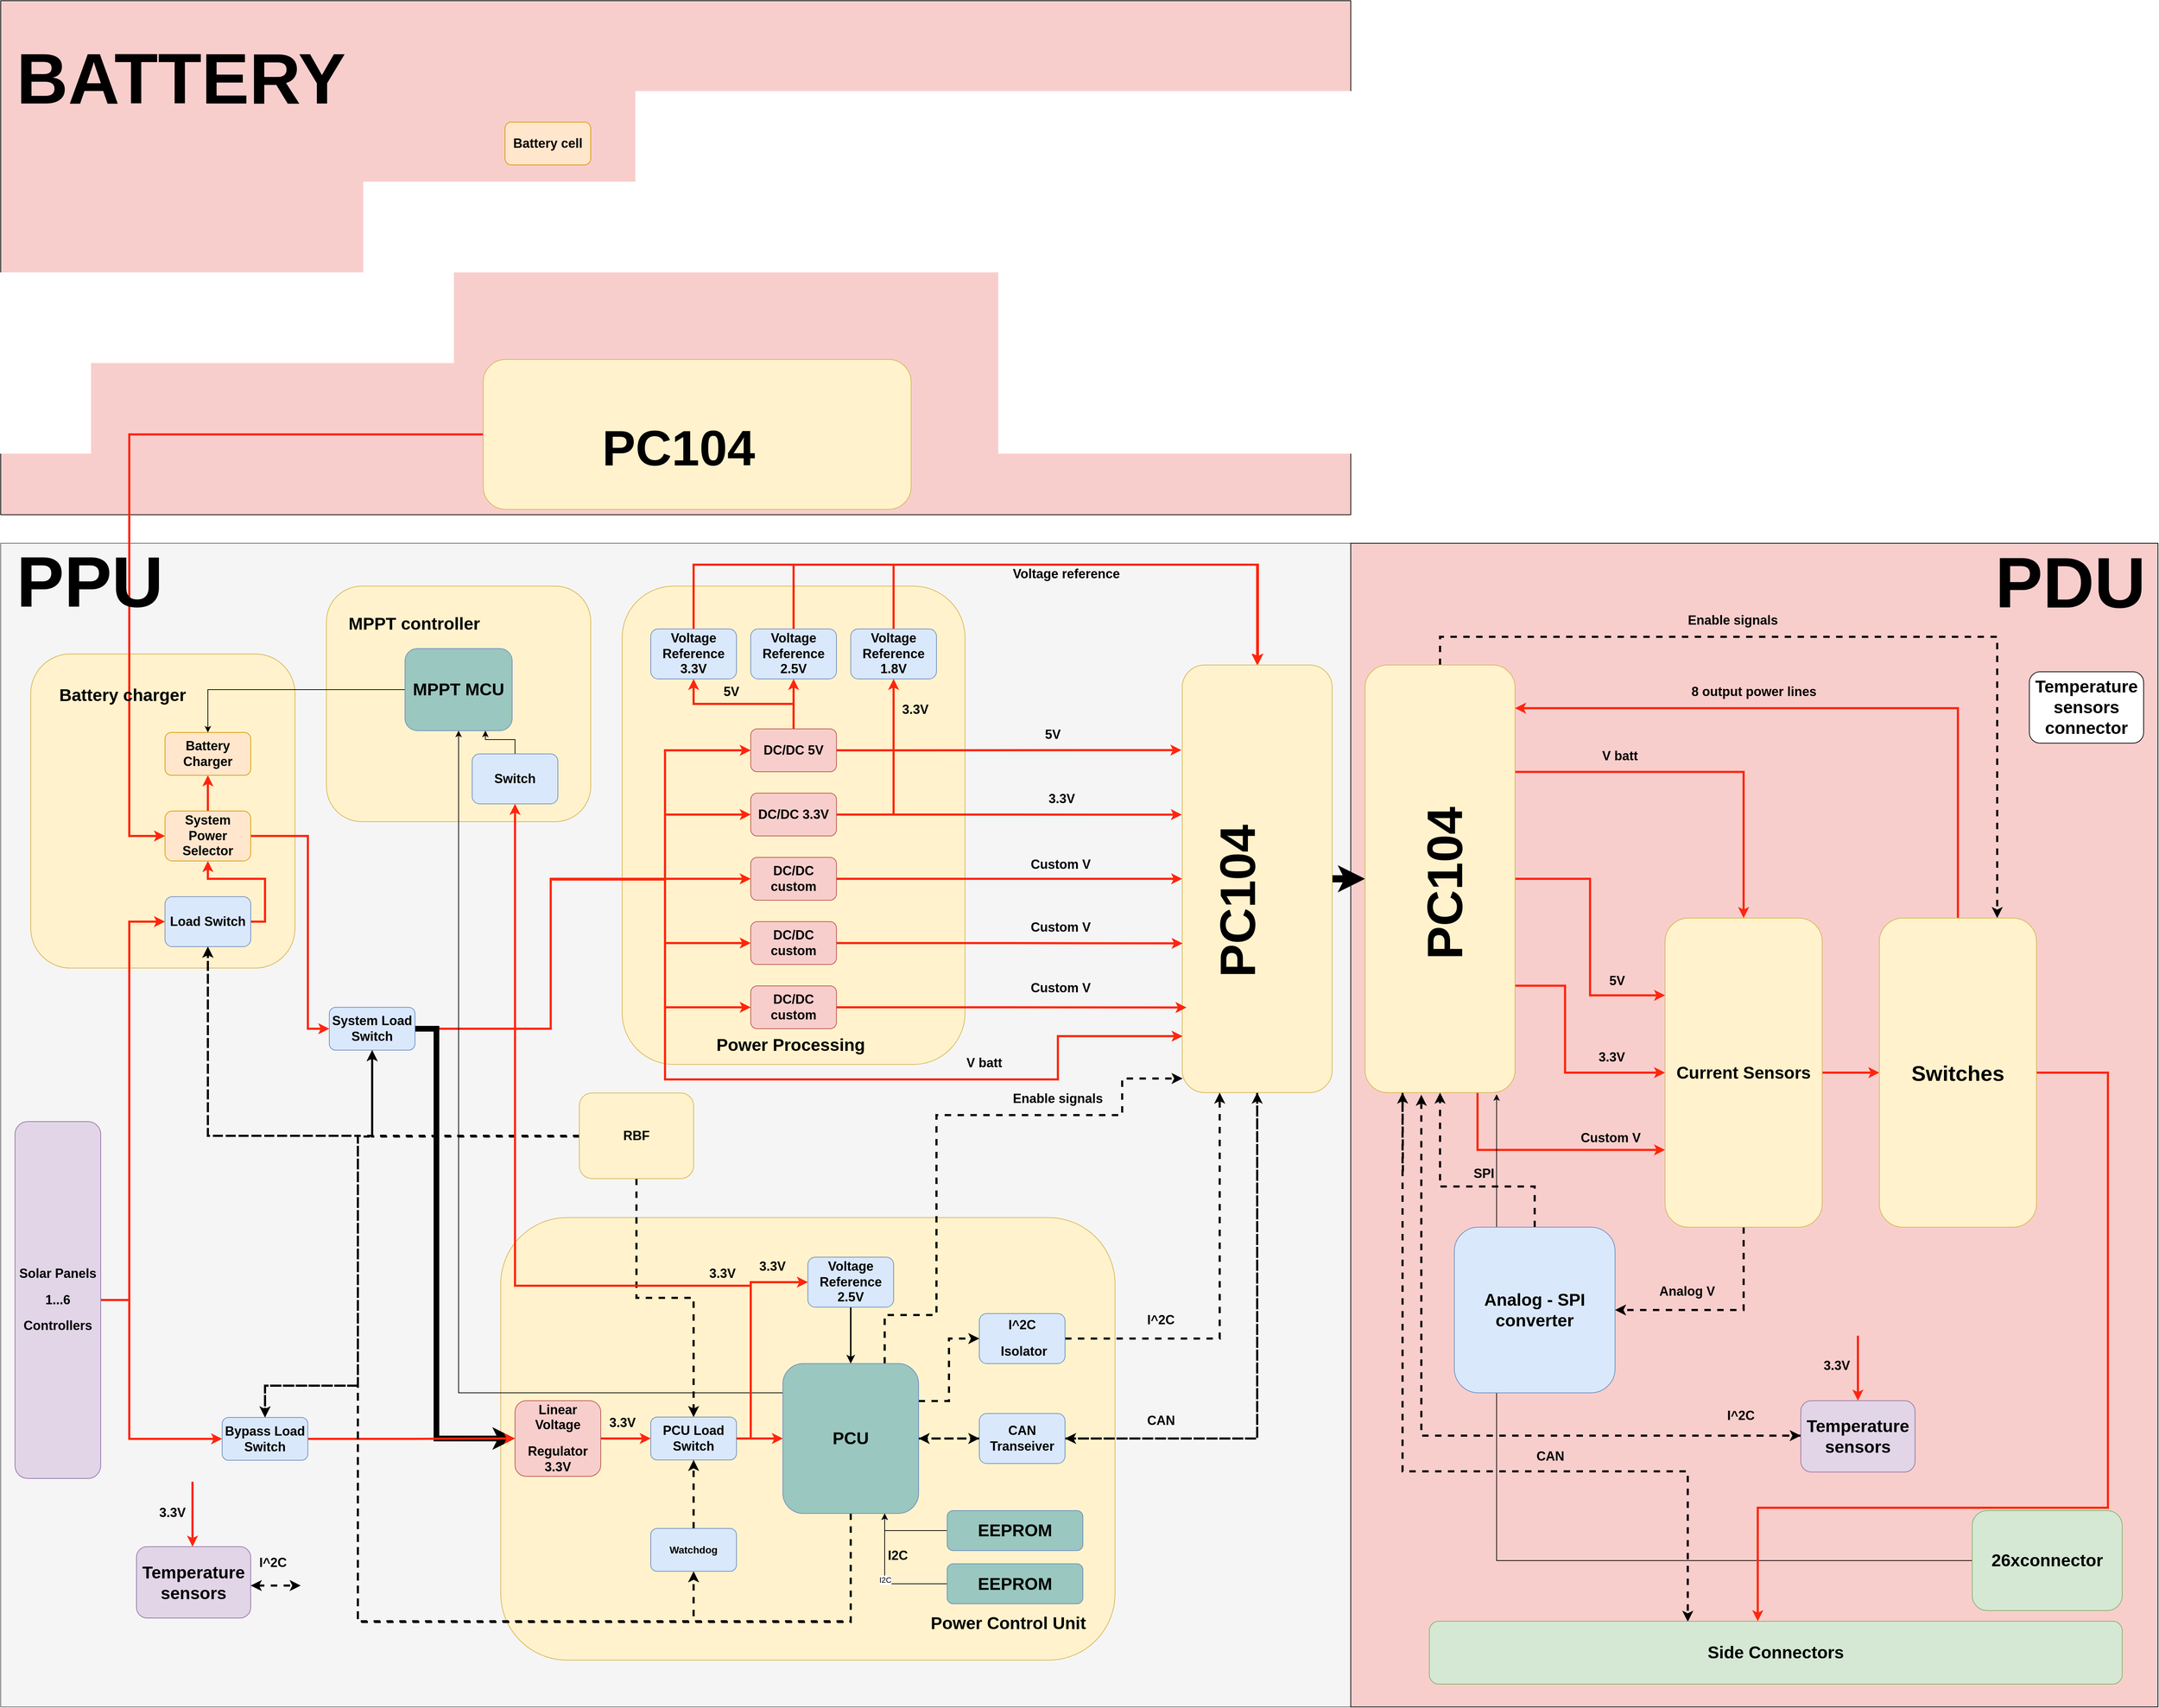 <mxfile version="12.2.7" pages="1"><diagram id="giHXohWAdLUm914pXSXl" name="Page-1"><mxGraphModel dx="4671" dy="4915" grid="1" gridSize="10" guides="1" tooltips="1" connect="1" arrows="1" fold="1" page="1" pageScale="1" pageWidth="827" pageHeight="1169" math="0" shadow="0"><root><mxCell id="0"/><mxCell id="1" parent="0"/><mxCell id="_Jm-PfkKNoFrXeirZQfz-75" value="" style="rounded=0;whiteSpace=wrap;html=1;fillColor=#f5f5f5;strokeColor=#666666;fontColor=#333333;" parent="1" vertex="1"><mxGeometry y="-670" width="1890" height="1630" as="geometry"/></mxCell><mxCell id="fzKdY-Oumn7kbAX8z68p-8" value="" style="rounded=1;whiteSpace=wrap;html=1;fillColor=#fff2cc;strokeColor=#d6b656;" vertex="1" parent="1"><mxGeometry x="456" y="-610" width="370" height="330" as="geometry"/></mxCell><mxCell id="fzKdY-Oumn7kbAX8z68p-1" value="" style="rounded=0;whiteSpace=wrap;html=1;fillColor=#F8CECC;align=left;" vertex="1" parent="1"><mxGeometry y="-1430" width="1890" height="720" as="geometry"/></mxCell><mxCell id="_Jm-PfkKNoFrXeirZQfz-40" value="" style="rounded=1;whiteSpace=wrap;html=1;fillColor=#fff2cc;strokeColor=#d6b656;" parent="1" vertex="1"><mxGeometry x="700" y="274.5" width="860" height="620" as="geometry"/></mxCell><mxCell id="_Jm-PfkKNoFrXeirZQfz-77" value="" style="rounded=0;whiteSpace=wrap;html=1;fillColor=#F8CECC;" parent="1" vertex="1"><mxGeometry x="1890" y="-670" width="1130" height="1630" as="geometry"/></mxCell><mxCell id="_Jm-PfkKNoFrXeirZQfz-101" style="edgeStyle=orthogonalEdgeStyle;rounded=0;orthogonalLoop=1;jettySize=auto;html=1;exitX=1;exitY=0.5;exitDx=0;exitDy=0;entryX=0;entryY=0.5;entryDx=0;entryDy=0;strokeColor=#000000;strokeWidth=10;" parent="1" source="_Jm-PfkKNoFrXeirZQfz-73" target="_Jm-PfkKNoFrXeirZQfz-82" edge="1"><mxGeometry relative="1" as="geometry"/></mxCell><mxCell id="_Jm-PfkKNoFrXeirZQfz-163" style="edgeStyle=orthogonalEdgeStyle;rounded=0;orthogonalLoop=1;jettySize=auto;html=1;exitX=0.5;exitY=1;exitDx=0;exitDy=0;entryX=1;entryY=0.5;entryDx=0;entryDy=0;dashed=1;strokeColor=#000000;strokeWidth=3;" parent="1" source="_Jm-PfkKNoFrXeirZQfz-73" target="_Jm-PfkKNoFrXeirZQfz-68" edge="1"><mxGeometry relative="1" as="geometry"/></mxCell><mxCell id="_Jm-PfkKNoFrXeirZQfz-73" value="" style="rounded=1;whiteSpace=wrap;html=1;fillColor=#fff2cc;strokeColor=#d6b656;" parent="1" vertex="1"><mxGeometry x="1654" y="-499.5" width="210" height="599" as="geometry"/></mxCell><mxCell id="_Jm-PfkKNoFrXeirZQfz-18" value="" style="rounded=1;whiteSpace=wrap;html=1;fillColor=#fff2cc;strokeColor=#d6b656;" parent="1" vertex="1"><mxGeometry x="870" y="-610" width="480" height="670" as="geometry"/></mxCell><mxCell id="_Jm-PfkKNoFrXeirZQfz-2" value="" style="rounded=1;whiteSpace=wrap;html=1;fillColor=#fff2cc;strokeColor=#d6b656;" parent="1" vertex="1"><mxGeometry x="42" y="-515" width="370" height="440" as="geometry"/></mxCell><mxCell id="_Jm-PfkKNoFrXeirZQfz-14" style="edgeStyle=orthogonalEdgeStyle;rounded=0;orthogonalLoop=1;jettySize=auto;html=1;exitX=1;exitY=0.5;exitDx=0;exitDy=0;entryX=0;entryY=0.5;entryDx=0;entryDy=0;strokeColor=#FF250D;strokeWidth=3;" parent="1" source="_Jm-PfkKNoFrXeirZQfz-1" target="_Jm-PfkKNoFrXeirZQfz-3" edge="1"><mxGeometry relative="1" as="geometry"><Array as="points"><mxPoint x="180" y="390"/><mxPoint x="180" y="-140"/></Array></mxGeometry></mxCell><mxCell id="_Jm-PfkKNoFrXeirZQfz-46" style="edgeStyle=orthogonalEdgeStyle;rounded=0;orthogonalLoop=1;jettySize=auto;html=1;exitX=1;exitY=0.5;exitDx=0;exitDy=0;entryX=0;entryY=0.5;entryDx=0;entryDy=0;strokeColor=#FF250D;strokeWidth=3;" parent="1" source="_Jm-PfkKNoFrXeirZQfz-1" target="_Jm-PfkKNoFrXeirZQfz-45" edge="1"><mxGeometry relative="1" as="geometry"><Array as="points"><mxPoint x="180" y="390"/><mxPoint x="180" y="585"/></Array></mxGeometry></mxCell><mxCell id="_Jm-PfkKNoFrXeirZQfz-1" value="&lt;div&gt;&lt;h2&gt;Solar Panels&lt;/h2&gt;&lt;/div&gt;&lt;div&gt;&lt;h2&gt;1...6&lt;/h2&gt;&lt;/div&gt;&lt;div&gt;&lt;h2&gt;Controllers&lt;/h2&gt;&lt;/div&gt;" style="rounded=1;whiteSpace=wrap;html=1;fillColor=#e1d5e7;strokeColor=#9673a6;" parent="1" vertex="1"><mxGeometry x="20" y="140" width="120" height="500" as="geometry"/></mxCell><mxCell id="_Jm-PfkKNoFrXeirZQfz-6" style="edgeStyle=orthogonalEdgeStyle;rounded=0;orthogonalLoop=1;jettySize=auto;html=1;exitX=1;exitY=0.5;exitDx=0;exitDy=0;entryX=0.5;entryY=1;entryDx=0;entryDy=0;strokeColor=#FF250D;strokeWidth=3;" parent="1" source="_Jm-PfkKNoFrXeirZQfz-3" target="_Jm-PfkKNoFrXeirZQfz-5" edge="1"><mxGeometry relative="1" as="geometry"><mxPoint x="469.714" y="-85.143" as="targetPoint"/></mxGeometry></mxCell><mxCell id="_Jm-PfkKNoFrXeirZQfz-3" value="&lt;h2&gt;Load Switch&lt;/h2&gt;" style="rounded=1;whiteSpace=wrap;html=1;fillColor=#dae8fc;strokeColor=#6c8ebf;" parent="1" vertex="1"><mxGeometry x="230" y="-175" width="120" height="70" as="geometry"/></mxCell><mxCell id="_Jm-PfkKNoFrXeirZQfz-11" style="edgeStyle=orthogonalEdgeStyle;rounded=0;orthogonalLoop=1;jettySize=auto;html=1;exitX=0.5;exitY=0;exitDx=0;exitDy=0;strokeColor=#FF250D;strokeWidth=3;" parent="1" source="_Jm-PfkKNoFrXeirZQfz-5" target="_Jm-PfkKNoFrXeirZQfz-8" edge="1"><mxGeometry relative="1" as="geometry"/></mxCell><mxCell id="_Jm-PfkKNoFrXeirZQfz-17" value="" style="edgeStyle=orthogonalEdgeStyle;rounded=0;orthogonalLoop=1;jettySize=auto;html=1;strokeColor=#FF250D;strokeWidth=3;" parent="1" source="_Jm-PfkKNoFrXeirZQfz-5" target="_Jm-PfkKNoFrXeirZQfz-16" edge="1"><mxGeometry relative="1" as="geometry"><Array as="points"><mxPoint x="430" y="-260"/><mxPoint x="430" y="10"/></Array></mxGeometry></mxCell><mxCell id="_Jm-PfkKNoFrXeirZQfz-5" value="&lt;h2&gt;System Power Selector&lt;/h2&gt;" style="rounded=1;whiteSpace=wrap;html=1;fillColor=#ffe6cc;strokeColor=#d79b00;" parent="1" vertex="1"><mxGeometry x="230" y="-295" width="120" height="70" as="geometry"/></mxCell><mxCell id="_Jm-PfkKNoFrXeirZQfz-27" style="edgeStyle=orthogonalEdgeStyle;rounded=0;orthogonalLoop=1;jettySize=auto;html=1;exitX=1;exitY=0.5;exitDx=0;exitDy=0;entryX=0;entryY=0.5;entryDx=0;entryDy=0;strokeColor=#FF250D;strokeWidth=3;" parent="1" source="_Jm-PfkKNoFrXeirZQfz-16" target="_Jm-PfkKNoFrXeirZQfz-19" edge="1"><mxGeometry relative="1" as="geometry"><Array as="points"><mxPoint x="770" y="10"/><mxPoint x="770" y="-200"/><mxPoint x="930" y="-200"/><mxPoint x="930" y="-380"/></Array></mxGeometry></mxCell><mxCell id="_Jm-PfkKNoFrXeirZQfz-28" style="edgeStyle=orthogonalEdgeStyle;rounded=0;orthogonalLoop=1;jettySize=auto;html=1;exitX=1;exitY=0.5;exitDx=0;exitDy=0;entryX=0;entryY=0.5;entryDx=0;entryDy=0;strokeColor=#FF250D;strokeWidth=3;" parent="1" source="_Jm-PfkKNoFrXeirZQfz-16" target="_Jm-PfkKNoFrXeirZQfz-20" edge="1"><mxGeometry relative="1" as="geometry"><Array as="points"><mxPoint x="770" y="10"/><mxPoint x="770" y="-200"/><mxPoint x="930" y="-200"/><mxPoint x="930" y="-290"/></Array></mxGeometry></mxCell><mxCell id="_Jm-PfkKNoFrXeirZQfz-29" style="edgeStyle=orthogonalEdgeStyle;rounded=0;orthogonalLoop=1;jettySize=auto;html=1;exitX=1;exitY=0.5;exitDx=0;exitDy=0;entryX=0;entryY=0.5;entryDx=0;entryDy=0;strokeColor=#FF250D;strokeWidth=3;" parent="1" source="_Jm-PfkKNoFrXeirZQfz-16" target="_Jm-PfkKNoFrXeirZQfz-21" edge="1"><mxGeometry relative="1" as="geometry"><Array as="points"><mxPoint x="770" y="10"/><mxPoint x="770" y="-200"/></Array></mxGeometry></mxCell><mxCell id="_Jm-PfkKNoFrXeirZQfz-30" style="edgeStyle=orthogonalEdgeStyle;rounded=0;orthogonalLoop=1;jettySize=auto;html=1;exitX=1;exitY=0.5;exitDx=0;exitDy=0;entryX=0;entryY=0.5;entryDx=0;entryDy=0;strokeColor=#FF250D;strokeWidth=3;" parent="1" source="_Jm-PfkKNoFrXeirZQfz-16" target="_Jm-PfkKNoFrXeirZQfz-22" edge="1"><mxGeometry relative="1" as="geometry"><Array as="points"><mxPoint x="770" y="10"/><mxPoint x="770" y="-200"/><mxPoint x="930" y="-200"/><mxPoint x="930" y="-110"/></Array></mxGeometry></mxCell><mxCell id="_Jm-PfkKNoFrXeirZQfz-31" style="edgeStyle=orthogonalEdgeStyle;rounded=0;orthogonalLoop=1;jettySize=auto;html=1;exitX=1;exitY=0.5;exitDx=0;exitDy=0;entryX=0;entryY=0.5;entryDx=0;entryDy=0;strokeColor=#FF250D;strokeWidth=3;" parent="1" source="_Jm-PfkKNoFrXeirZQfz-16" target="_Jm-PfkKNoFrXeirZQfz-23" edge="1"><mxGeometry relative="1" as="geometry"><Array as="points"><mxPoint x="770" y="10"/><mxPoint x="770" y="-200"/><mxPoint x="930" y="-200"/><mxPoint x="930" y="-20"/></Array></mxGeometry></mxCell><mxCell id="_Jm-PfkKNoFrXeirZQfz-146" style="edgeStyle=orthogonalEdgeStyle;rounded=0;orthogonalLoop=1;jettySize=auto;html=1;exitX=1;exitY=0.5;exitDx=0;exitDy=0;entryX=0.003;entryY=0.868;entryDx=0;entryDy=0;entryPerimeter=0;strokeColor=#FF250D;strokeWidth=3;" parent="1" source="_Jm-PfkKNoFrXeirZQfz-16" target="_Jm-PfkKNoFrXeirZQfz-73" edge="1"><mxGeometry relative="1" as="geometry"><Array as="points"><mxPoint x="770" y="10"/><mxPoint x="770" y="-199"/><mxPoint x="930" y="-199"/><mxPoint x="930" y="81"/><mxPoint x="1480" y="81"/><mxPoint x="1480" y="21"/></Array></mxGeometry></mxCell><mxCell id="fzKdY-Oumn7kbAX8z68p-27" style="edgeStyle=orthogonalEdgeStyle;rounded=0;orthogonalLoop=1;jettySize=auto;html=1;exitX=1;exitY=0.5;exitDx=0;exitDy=0;entryX=0;entryY=0.5;entryDx=0;entryDy=0;strokeWidth=8;" edge="1" parent="1" source="_Jm-PfkKNoFrXeirZQfz-16" target="_Jm-PfkKNoFrXeirZQfz-42"><mxGeometry relative="1" as="geometry"><Array as="points"><mxPoint x="610" y="10"/><mxPoint x="610" y="584"/></Array></mxGeometry></mxCell><mxCell id="_Jm-PfkKNoFrXeirZQfz-16" value="&lt;h2&gt;System Load Switch&lt;/h2&gt;" style="rounded=1;whiteSpace=wrap;html=1;fillColor=#dae8fc;strokeColor=#6c8ebf;" parent="1" vertex="1"><mxGeometry x="460" y="-20" width="120" height="60" as="geometry"/></mxCell><mxCell id="_Jm-PfkKNoFrXeirZQfz-8" value="&lt;h2&gt;Battery Charger&lt;/h2&gt;" style="rounded=1;whiteSpace=wrap;html=1;fillColor=#ffe6cc;strokeColor=#d79b00;" parent="1" vertex="1"><mxGeometry x="230" y="-405" width="120" height="60" as="geometry"/></mxCell><mxCell id="_Jm-PfkKNoFrXeirZQfz-10" style="edgeStyle=orthogonalEdgeStyle;rounded=0;orthogonalLoop=1;jettySize=auto;html=1;entryX=0;entryY=0.5;entryDx=0;entryDy=0;strokeColor=#FF250D;strokeWidth=3;" parent="1" source="fzKdY-Oumn7kbAX8z68p-5" target="_Jm-PfkKNoFrXeirZQfz-5" edge="1"><mxGeometry relative="1" as="geometry"><mxPoint x="429.714" y="-199.429" as="sourcePoint"/><Array as="points"><mxPoint x="180" y="-823"/><mxPoint x="180" y="-260"/></Array></mxGeometry></mxCell><mxCell id="_Jm-PfkKNoFrXeirZQfz-13" value="&lt;h1&gt;Battery charger&lt;/h1&gt;" style="text;html=1;resizable=0;points=[];autosize=1;align=left;verticalAlign=top;spacingTop=-4;" parent="1" vertex="1"><mxGeometry x="80" y="-490" width="190" height="50" as="geometry"/></mxCell><mxCell id="_Jm-PfkKNoFrXeirZQfz-94" style="edgeStyle=orthogonalEdgeStyle;rounded=0;orthogonalLoop=1;jettySize=auto;html=1;exitX=1;exitY=0.5;exitDx=0;exitDy=0;entryX=-0.005;entryY=0.199;entryDx=0;entryDy=0;entryPerimeter=0;strokeColor=#FF250D;strokeWidth=3;curved=1;" parent="1" source="_Jm-PfkKNoFrXeirZQfz-19" target="_Jm-PfkKNoFrXeirZQfz-73" edge="1"><mxGeometry relative="1" as="geometry"/></mxCell><mxCell id="_Jm-PfkKNoFrXeirZQfz-97" style="edgeStyle=orthogonalEdgeStyle;rounded=0;orthogonalLoop=1;jettySize=auto;html=1;exitX=0.5;exitY=0;exitDx=0;exitDy=0;entryX=0.5;entryY=1;entryDx=0;entryDy=0;strokeColor=#FF250D;strokeWidth=3;" parent="1" source="_Jm-PfkKNoFrXeirZQfz-19" target="_Jm-PfkKNoFrXeirZQfz-24" edge="1"><mxGeometry relative="1" as="geometry"/></mxCell><mxCell id="_Jm-PfkKNoFrXeirZQfz-98" style="edgeStyle=orthogonalEdgeStyle;rounded=0;orthogonalLoop=1;jettySize=auto;html=1;exitX=0.5;exitY=0;exitDx=0;exitDy=0;entryX=0.5;entryY=1;entryDx=0;entryDy=0;strokeColor=#FF250D;strokeWidth=3;" parent="1" source="_Jm-PfkKNoFrXeirZQfz-19" target="_Jm-PfkKNoFrXeirZQfz-25" edge="1"><mxGeometry relative="1" as="geometry"/></mxCell><mxCell id="_Jm-PfkKNoFrXeirZQfz-19" value="&lt;h2&gt;DC/DC 5V&lt;/h2&gt;" style="rounded=1;whiteSpace=wrap;html=1;fillColor=#f8cecc;strokeColor=#b85450;" parent="1" vertex="1"><mxGeometry x="1050" y="-410" width="120" height="60" as="geometry"/></mxCell><mxCell id="_Jm-PfkKNoFrXeirZQfz-93" style="edgeStyle=orthogonalEdgeStyle;rounded=0;orthogonalLoop=1;jettySize=auto;html=1;exitX=1;exitY=0.5;exitDx=0;exitDy=0;entryX=-0.002;entryY=0.35;entryDx=0;entryDy=0;entryPerimeter=0;strokeColor=#FF250D;strokeWidth=3;" parent="1" source="_Jm-PfkKNoFrXeirZQfz-20" target="_Jm-PfkKNoFrXeirZQfz-73" edge="1"><mxGeometry relative="1" as="geometry"/></mxCell><mxCell id="_Jm-PfkKNoFrXeirZQfz-99" style="edgeStyle=orthogonalEdgeStyle;rounded=0;orthogonalLoop=1;jettySize=auto;html=1;exitX=1;exitY=0.5;exitDx=0;exitDy=0;entryX=0.5;entryY=1;entryDx=0;entryDy=0;strokeColor=#FF250D;strokeWidth=3;" parent="1" source="_Jm-PfkKNoFrXeirZQfz-20" target="_Jm-PfkKNoFrXeirZQfz-26" edge="1"><mxGeometry relative="1" as="geometry"/></mxCell><mxCell id="_Jm-PfkKNoFrXeirZQfz-20" value="&lt;h2&gt;DC/DC 3.3V&lt;/h2&gt;" style="rounded=1;whiteSpace=wrap;html=1;fillColor=#f8cecc;strokeColor=#b85450;" parent="1" vertex="1"><mxGeometry x="1050" y="-320" width="120" height="60" as="geometry"/></mxCell><mxCell id="_Jm-PfkKNoFrXeirZQfz-92" style="edgeStyle=orthogonalEdgeStyle;rounded=0;orthogonalLoop=1;jettySize=auto;html=1;exitX=1;exitY=0.5;exitDx=0;exitDy=0;entryX=0;entryY=0.5;entryDx=0;entryDy=0;strokeColor=#FF250D;strokeWidth=3;" parent="1" source="_Jm-PfkKNoFrXeirZQfz-21" target="_Jm-PfkKNoFrXeirZQfz-73" edge="1"><mxGeometry relative="1" as="geometry"/></mxCell><mxCell id="_Jm-PfkKNoFrXeirZQfz-21" value="&lt;h2&gt;DC/DC custom&lt;/h2&gt;" style="rounded=1;whiteSpace=wrap;html=1;fillColor=#f8cecc;strokeColor=#b85450;" parent="1" vertex="1"><mxGeometry x="1050" y="-230" width="120" height="60" as="geometry"/></mxCell><mxCell id="_Jm-PfkKNoFrXeirZQfz-95" style="edgeStyle=orthogonalEdgeStyle;rounded=0;orthogonalLoop=1;jettySize=auto;html=1;exitX=1;exitY=0.5;exitDx=0;exitDy=0;entryX=0.003;entryY=0.651;entryDx=0;entryDy=0;entryPerimeter=0;strokeColor=#FF250D;strokeWidth=3;" parent="1" source="_Jm-PfkKNoFrXeirZQfz-22" target="_Jm-PfkKNoFrXeirZQfz-73" edge="1"><mxGeometry relative="1" as="geometry"/></mxCell><mxCell id="_Jm-PfkKNoFrXeirZQfz-22" value="&lt;h2&gt;DC/DC custom&lt;/h2&gt;" style="rounded=1;whiteSpace=wrap;html=1;fillColor=#f8cecc;strokeColor=#b85450;" parent="1" vertex="1"><mxGeometry x="1050" y="-140" width="120" height="60" as="geometry"/></mxCell><mxCell id="_Jm-PfkKNoFrXeirZQfz-96" style="edgeStyle=orthogonalEdgeStyle;rounded=0;orthogonalLoop=1;jettySize=auto;html=1;exitX=1;exitY=0.5;exitDx=0;exitDy=0;entryX=0.029;entryY=0.801;entryDx=0;entryDy=0;entryPerimeter=0;strokeColor=#FF250D;strokeWidth=3;" parent="1" source="_Jm-PfkKNoFrXeirZQfz-23" target="_Jm-PfkKNoFrXeirZQfz-73" edge="1"><mxGeometry relative="1" as="geometry"/></mxCell><mxCell id="_Jm-PfkKNoFrXeirZQfz-23" value="&lt;h2&gt;DC/DC custom&lt;/h2&gt;" style="rounded=1;whiteSpace=wrap;html=1;fillColor=#f8cecc;strokeColor=#b85450;" parent="1" vertex="1"><mxGeometry x="1050" y="-50" width="120" height="60" as="geometry"/></mxCell><mxCell id="_Jm-PfkKNoFrXeirZQfz-117" style="edgeStyle=orthogonalEdgeStyle;rounded=0;orthogonalLoop=1;jettySize=auto;html=1;exitX=0.5;exitY=0;exitDx=0;exitDy=0;strokeColor=#FF250D;strokeWidth=3;" parent="1" source="_Jm-PfkKNoFrXeirZQfz-24" target="_Jm-PfkKNoFrXeirZQfz-73" edge="1"><mxGeometry relative="1" as="geometry"><Array as="points"><mxPoint x="970" y="-640"/><mxPoint x="1759" y="-640"/></Array></mxGeometry></mxCell><mxCell id="_Jm-PfkKNoFrXeirZQfz-24" value="&lt;h2&gt;Voltage Reference 3.3V&lt;/h2&gt;" style="rounded=1;whiteSpace=wrap;html=1;fillColor=#dae8fc;strokeColor=#6c8ebf;" parent="1" vertex="1"><mxGeometry x="910" y="-550" width="120" height="70" as="geometry"/></mxCell><mxCell id="_Jm-PfkKNoFrXeirZQfz-120" style="edgeStyle=orthogonalEdgeStyle;rounded=0;orthogonalLoop=1;jettySize=auto;html=1;exitX=0.5;exitY=0;exitDx=0;exitDy=0;entryX=0.5;entryY=0;entryDx=0;entryDy=0;strokeColor=#FF250D;strokeWidth=3;" parent="1" source="_Jm-PfkKNoFrXeirZQfz-25" target="_Jm-PfkKNoFrXeirZQfz-73" edge="1"><mxGeometry relative="1" as="geometry"><Array as="points"><mxPoint x="1110" y="-640"/><mxPoint x="1759" y="-640"/></Array></mxGeometry></mxCell><mxCell id="_Jm-PfkKNoFrXeirZQfz-25" value="&lt;h2&gt;Voltage Reference 2.5V&lt;/h2&gt;" style="rounded=1;whiteSpace=wrap;html=1;fillColor=#dae8fc;strokeColor=#6c8ebf;" parent="1" vertex="1"><mxGeometry x="1050" y="-550" width="120" height="70" as="geometry"/></mxCell><mxCell id="_Jm-PfkKNoFrXeirZQfz-121" style="edgeStyle=orthogonalEdgeStyle;rounded=0;orthogonalLoop=1;jettySize=auto;html=1;exitX=0.5;exitY=0;exitDx=0;exitDy=0;strokeColor=#FF250D;strokeWidth=3;" parent="1" source="_Jm-PfkKNoFrXeirZQfz-26" edge="1"><mxGeometry relative="1" as="geometry"><mxPoint x="1760" y="-500" as="targetPoint"/><Array as="points"><mxPoint x="1250" y="-640"/><mxPoint x="1760" y="-640"/></Array></mxGeometry></mxCell><mxCell id="_Jm-PfkKNoFrXeirZQfz-26" value="&lt;h2&gt;Voltage Reference 1.8V&lt;/h2&gt;" style="rounded=1;whiteSpace=wrap;html=1;fillColor=#dae8fc;strokeColor=#6c8ebf;" parent="1" vertex="1"><mxGeometry x="1190" y="-550" width="120" height="70" as="geometry"/></mxCell><mxCell id="_Jm-PfkKNoFrXeirZQfz-38" style="edgeStyle=orthogonalEdgeStyle;rounded=0;orthogonalLoop=1;jettySize=auto;html=1;exitX=0;exitY=0.5;exitDx=0;exitDy=0;entryX=0.5;entryY=1;entryDx=0;entryDy=0;strokeColor=#000000;strokeWidth=3;dashed=1;" parent="1" source="_Jm-PfkKNoFrXeirZQfz-37" target="_Jm-PfkKNoFrXeirZQfz-3" edge="1"><mxGeometry relative="1" as="geometry"/></mxCell><mxCell id="_Jm-PfkKNoFrXeirZQfz-39" style="edgeStyle=orthogonalEdgeStyle;rounded=0;orthogonalLoop=1;jettySize=auto;html=1;entryX=0.5;entryY=1;entryDx=0;entryDy=0;dashed=1;strokeColor=#000000;strokeWidth=3;exitX=0;exitY=0.5;exitDx=0;exitDy=0;" parent="1" source="_Jm-PfkKNoFrXeirZQfz-37" target="_Jm-PfkKNoFrXeirZQfz-16" edge="1"><mxGeometry relative="1" as="geometry"><mxPoint x="890" y="100" as="sourcePoint"/><Array as="points"><mxPoint x="520" y="161"/></Array></mxGeometry></mxCell><mxCell id="_Jm-PfkKNoFrXeirZQfz-48" style="edgeStyle=orthogonalEdgeStyle;rounded=0;orthogonalLoop=1;jettySize=auto;html=1;exitX=0.5;exitY=1;exitDx=0;exitDy=0;entryX=0.5;entryY=0;entryDx=0;entryDy=0;strokeColor=#000000;strokeWidth=3;dashed=1;" parent="1" source="_Jm-PfkKNoFrXeirZQfz-37" target="_Jm-PfkKNoFrXeirZQfz-43" edge="1"><mxGeometry relative="1" as="geometry"/></mxCell><mxCell id="_Jm-PfkKNoFrXeirZQfz-49" style="edgeStyle=orthogonalEdgeStyle;rounded=0;orthogonalLoop=1;jettySize=auto;html=1;exitX=0;exitY=0.5;exitDx=0;exitDy=0;entryX=0.5;entryY=0;entryDx=0;entryDy=0;dashed=1;strokeColor=#000000;strokeWidth=3;" parent="1" source="_Jm-PfkKNoFrXeirZQfz-37" target="_Jm-PfkKNoFrXeirZQfz-45" edge="1"><mxGeometry relative="1" as="geometry"><Array as="points"><mxPoint x="500" y="160"/><mxPoint x="500" y="510"/><mxPoint x="370" y="510"/></Array></mxGeometry></mxCell><mxCell id="_Jm-PfkKNoFrXeirZQfz-37" value="&lt;h2&gt;RBF&lt;/h2&gt;" style="rounded=1;whiteSpace=wrap;html=1;fillColor=#fff2cc;strokeColor=#d6b656;" parent="1" vertex="1"><mxGeometry x="810" y="100" width="160" height="120" as="geometry"/></mxCell><mxCell id="_Jm-PfkKNoFrXeirZQfz-41" value="&lt;h1&gt;Power Processing&lt;/h1&gt;" style="text;html=1;resizable=0;points=[];autosize=1;align=left;verticalAlign=top;spacingTop=-4;" parent="1" vertex="1"><mxGeometry x="1000" width="220" height="50" as="geometry"/></mxCell><mxCell id="_Jm-PfkKNoFrXeirZQfz-44" value="" style="edgeStyle=orthogonalEdgeStyle;rounded=0;orthogonalLoop=1;jettySize=auto;html=1;strokeColor=#FF250D;strokeWidth=3;" parent="1" source="_Jm-PfkKNoFrXeirZQfz-42" target="_Jm-PfkKNoFrXeirZQfz-43" edge="1"><mxGeometry relative="1" as="geometry"/></mxCell><mxCell id="_Jm-PfkKNoFrXeirZQfz-42" value="&lt;div&gt;&lt;h2&gt;Linear Voltage&lt;/h2&gt;&lt;/div&gt;&lt;div&gt;&lt;h2&gt;Regulator 3.3V&lt;/h2&gt;&lt;/div&gt;" style="rounded=1;whiteSpace=wrap;html=1;fillColor=#f8cecc;strokeColor=#b85450;" parent="1" vertex="1"><mxGeometry x="720" y="531" width="120" height="106" as="geometry"/></mxCell><mxCell id="_Jm-PfkKNoFrXeirZQfz-51" style="edgeStyle=orthogonalEdgeStyle;rounded=0;orthogonalLoop=1;jettySize=auto;html=1;exitX=1;exitY=0.5;exitDx=0;exitDy=0;entryX=0;entryY=0.5;entryDx=0;entryDy=0;strokeColor=#FF250D;strokeWidth=3;" parent="1" source="_Jm-PfkKNoFrXeirZQfz-43" target="_Jm-PfkKNoFrXeirZQfz-50" edge="1"><mxGeometry relative="1" as="geometry"><Array as="points"><mxPoint x="1061" y="584"/></Array></mxGeometry></mxCell><mxCell id="_Jm-PfkKNoFrXeirZQfz-53" style="edgeStyle=orthogonalEdgeStyle;rounded=0;orthogonalLoop=1;jettySize=auto;html=1;exitX=1;exitY=0.5;exitDx=0;exitDy=0;entryX=0;entryY=0.5;entryDx=0;entryDy=0;strokeColor=#FF250D;strokeWidth=3;" parent="1" source="_Jm-PfkKNoFrXeirZQfz-43" target="_Jm-PfkKNoFrXeirZQfz-52" edge="1"><mxGeometry relative="1" as="geometry"><Array as="points"><mxPoint x="1027" y="584"/><mxPoint x="1050" y="584"/><mxPoint x="1050" y="365"/></Array></mxGeometry></mxCell><mxCell id="_Jm-PfkKNoFrXeirZQfz-43" value="&lt;h2&gt;PCU Load Switch&lt;/h2&gt;" style="rounded=1;whiteSpace=wrap;html=1;fillColor=#dae8fc;strokeColor=#6c8ebf;" parent="1" vertex="1"><mxGeometry x="910" y="554" width="120" height="60" as="geometry"/></mxCell><mxCell id="_Jm-PfkKNoFrXeirZQfz-47" style="edgeStyle=orthogonalEdgeStyle;rounded=0;orthogonalLoop=1;jettySize=auto;html=1;exitX=1;exitY=0.5;exitDx=0;exitDy=0;entryX=0;entryY=0.5;entryDx=0;entryDy=0;strokeColor=#FF250D;strokeWidth=3;" parent="1" source="_Jm-PfkKNoFrXeirZQfz-45" target="_Jm-PfkKNoFrXeirZQfz-42" edge="1"><mxGeometry relative="1" as="geometry"/></mxCell><mxCell id="_Jm-PfkKNoFrXeirZQfz-45" value="&lt;h2&gt;Bypass Load Switch&lt;/h2&gt;" style="rounded=1;whiteSpace=wrap;html=1;fillColor=#dae8fc;strokeColor=#6c8ebf;" parent="1" vertex="1"><mxGeometry x="310" y="554.5" width="120" height="60" as="geometry"/></mxCell><mxCell id="_Jm-PfkKNoFrXeirZQfz-57" style="edgeStyle=orthogonalEdgeStyle;rounded=0;orthogonalLoop=1;jettySize=auto;html=1;exitX=0.5;exitY=1;exitDx=0;exitDy=0;entryX=0.5;entryY=0;entryDx=0;entryDy=0;strokeColor=#000000;strokeWidth=3;dashed=1;" parent="1" source="_Jm-PfkKNoFrXeirZQfz-50" target="_Jm-PfkKNoFrXeirZQfz-45" edge="1"><mxGeometry relative="1" as="geometry"><Array as="points"><mxPoint x="1190" y="840"/><mxPoint x="500" y="840"/><mxPoint x="500" y="510"/><mxPoint x="370" y="510"/></Array></mxGeometry></mxCell><mxCell id="_Jm-PfkKNoFrXeirZQfz-59" style="edgeStyle=orthogonalEdgeStyle;rounded=0;orthogonalLoop=1;jettySize=auto;html=1;exitX=0.5;exitY=1;exitDx=0;exitDy=0;entryX=0.5;entryY=1;entryDx=0;entryDy=0;dashed=1;strokeColor=#000000;strokeWidth=3;" parent="1" source="_Jm-PfkKNoFrXeirZQfz-50" target="_Jm-PfkKNoFrXeirZQfz-3" edge="1"><mxGeometry relative="1" as="geometry"><Array as="points"><mxPoint x="1190" y="840"/><mxPoint x="500" y="840"/><mxPoint x="500" y="160"/><mxPoint x="290" y="160"/></Array></mxGeometry></mxCell><mxCell id="_Jm-PfkKNoFrXeirZQfz-60" style="edgeStyle=orthogonalEdgeStyle;rounded=0;orthogonalLoop=1;jettySize=auto;html=1;exitX=0.5;exitY=1;exitDx=0;exitDy=0;dashed=1;strokeColor=#000000;strokeWidth=3;" parent="1" source="_Jm-PfkKNoFrXeirZQfz-50" target="_Jm-PfkKNoFrXeirZQfz-16" edge="1"><mxGeometry relative="1" as="geometry"><Array as="points"><mxPoint x="1190" y="841"/><mxPoint x="500" y="841"/><mxPoint x="500" y="161"/><mxPoint x="520" y="161"/></Array></mxGeometry></mxCell><mxCell id="_Jm-PfkKNoFrXeirZQfz-61" style="edgeStyle=orthogonalEdgeStyle;rounded=0;orthogonalLoop=1;jettySize=auto;html=1;exitX=0.5;exitY=1;exitDx=0;exitDy=0;entryX=0.5;entryY=1;entryDx=0;entryDy=0;dashed=1;strokeColor=#000000;strokeWidth=3;" parent="1" source="_Jm-PfkKNoFrXeirZQfz-50" target="_Jm-PfkKNoFrXeirZQfz-55" edge="1"><mxGeometry relative="1" as="geometry"><Array as="points"><mxPoint x="1190" y="840"/><mxPoint x="970" y="840"/></Array></mxGeometry></mxCell><mxCell id="_Jm-PfkKNoFrXeirZQfz-70" style="edgeStyle=orthogonalEdgeStyle;rounded=0;orthogonalLoop=1;jettySize=auto;html=1;exitX=1;exitY=0.5;exitDx=0;exitDy=0;entryX=0;entryY=0.5;entryDx=0;entryDy=0;dashed=1;strokeColor=#000000;strokeWidth=3;" parent="1" source="_Jm-PfkKNoFrXeirZQfz-50" target="_Jm-PfkKNoFrXeirZQfz-68" edge="1"><mxGeometry relative="1" as="geometry"/></mxCell><mxCell id="_Jm-PfkKNoFrXeirZQfz-71" style="edgeStyle=orthogonalEdgeStyle;rounded=0;orthogonalLoop=1;jettySize=auto;html=1;exitX=1;exitY=0.25;exitDx=0;exitDy=0;entryX=0;entryY=0.5;entryDx=0;entryDy=0;dashed=1;strokeColor=#000000;strokeWidth=3;" parent="1" source="_Jm-PfkKNoFrXeirZQfz-50" target="_Jm-PfkKNoFrXeirZQfz-69" edge="1"><mxGeometry relative="1" as="geometry"/></mxCell><mxCell id="_Jm-PfkKNoFrXeirZQfz-133" style="edgeStyle=orthogonalEdgeStyle;rounded=0;orthogonalLoop=1;jettySize=auto;html=1;exitX=0.75;exitY=0;exitDx=0;exitDy=0;entryX=0.003;entryY=0.967;entryDx=0;entryDy=0;entryPerimeter=0;dashed=1;strokeColor=#000000;strokeWidth=3;" parent="1" source="_Jm-PfkKNoFrXeirZQfz-50" target="_Jm-PfkKNoFrXeirZQfz-73" edge="1"><mxGeometry relative="1" as="geometry"><Array as="points"><mxPoint x="1238" y="411"/><mxPoint x="1310" y="411"/><mxPoint x="1310" y="131"/><mxPoint x="1570" y="131"/><mxPoint x="1570" y="79"/></Array></mxGeometry></mxCell><mxCell id="fzKdY-Oumn7kbAX8z68p-13" style="edgeStyle=orthogonalEdgeStyle;rounded=0;orthogonalLoop=1;jettySize=auto;html=1;exitX=0;exitY=0.25;exitDx=0;exitDy=0;" edge="1" parent="1" source="_Jm-PfkKNoFrXeirZQfz-50" target="fzKdY-Oumn7kbAX8z68p-10"><mxGeometry relative="1" as="geometry"><Array as="points"><mxPoint x="1095" y="520"/><mxPoint x="641" y="520"/></Array></mxGeometry></mxCell><mxCell id="_Jm-PfkKNoFrXeirZQfz-50" value="&lt;h1&gt;PCU&lt;/h1&gt;" style="rounded=1;whiteSpace=wrap;html=1;fillColor=#9AC7BF;strokeColor=#6c8ebf;" parent="1" vertex="1"><mxGeometry x="1095" y="479" width="190" height="210" as="geometry"/></mxCell><mxCell id="_Jm-PfkKNoFrXeirZQfz-54" style="edgeStyle=orthogonalEdgeStyle;rounded=0;orthogonalLoop=1;jettySize=auto;html=1;exitX=0.5;exitY=1;exitDx=0;exitDy=0;entryX=0.5;entryY=0;entryDx=0;entryDy=0;strokeColor=#000000;strokeWidth=2;" parent="1" source="_Jm-PfkKNoFrXeirZQfz-52" target="_Jm-PfkKNoFrXeirZQfz-50" edge="1"><mxGeometry relative="1" as="geometry"/></mxCell><mxCell id="_Jm-PfkKNoFrXeirZQfz-52" value="&lt;h2&gt;Voltage Reference 2.5V&lt;br&gt;&lt;/h2&gt;" style="rounded=1;whiteSpace=wrap;html=1;fillColor=#dae8fc;strokeColor=#6c8ebf;" parent="1" vertex="1"><mxGeometry x="1130" y="330" width="120" height="70" as="geometry"/></mxCell><mxCell id="_Jm-PfkKNoFrXeirZQfz-65" style="edgeStyle=orthogonalEdgeStyle;rounded=0;orthogonalLoop=1;jettySize=auto;html=1;exitX=0.5;exitY=0;exitDx=0;exitDy=0;entryX=0.5;entryY=1;entryDx=0;entryDy=0;dashed=1;strokeColor=#000000;strokeWidth=3;" parent="1" source="_Jm-PfkKNoFrXeirZQfz-55" target="_Jm-PfkKNoFrXeirZQfz-43" edge="1"><mxGeometry relative="1" as="geometry"/></mxCell><mxCell id="_Jm-PfkKNoFrXeirZQfz-55" value="&lt;h3&gt;Watchdog&lt;/h3&gt;" style="rounded=1;whiteSpace=wrap;html=1;fillColor=#dae8fc;strokeColor=#6c8ebf;" parent="1" vertex="1"><mxGeometry x="910" y="710" width="120" height="60" as="geometry"/></mxCell><mxCell id="_Jm-PfkKNoFrXeirZQfz-56" value="&lt;h1&gt;Power Control Unit&lt;/h1&gt;" style="text;html=1;resizable=0;points=[];autosize=1;align=left;verticalAlign=top;spacingTop=-4;" parent="1" vertex="1"><mxGeometry x="1300" y="810" width="230" height="50" as="geometry"/></mxCell><mxCell id="_Jm-PfkKNoFrXeirZQfz-123" style="edgeStyle=orthogonalEdgeStyle;rounded=0;orthogonalLoop=1;jettySize=auto;html=1;exitX=1;exitY=0.5;exitDx=0;exitDy=0;dashed=1;strokeColor=#000000;strokeWidth=3;" parent="1" source="_Jm-PfkKNoFrXeirZQfz-68" target="_Jm-PfkKNoFrXeirZQfz-73" edge="1"><mxGeometry relative="1" as="geometry"/></mxCell><mxCell id="_Jm-PfkKNoFrXeirZQfz-162" style="edgeStyle=orthogonalEdgeStyle;rounded=0;orthogonalLoop=1;jettySize=auto;html=1;exitX=0;exitY=0.5;exitDx=0;exitDy=0;entryX=1;entryY=0.5;entryDx=0;entryDy=0;dashed=1;strokeColor=#000000;strokeWidth=3;" parent="1" source="_Jm-PfkKNoFrXeirZQfz-68" target="_Jm-PfkKNoFrXeirZQfz-50" edge="1"><mxGeometry relative="1" as="geometry"/></mxCell><mxCell id="_Jm-PfkKNoFrXeirZQfz-68" value="&lt;h2&gt;CAN Transeiver&lt;/h2&gt;" style="rounded=1;whiteSpace=wrap;html=1;fillColor=#dae8fc;strokeColor=#6c8ebf;" parent="1" vertex="1"><mxGeometry x="1370" y="549" width="120" height="70" as="geometry"/></mxCell><mxCell id="_Jm-PfkKNoFrXeirZQfz-122" style="edgeStyle=orthogonalEdgeStyle;rounded=0;orthogonalLoop=1;jettySize=auto;html=1;exitX=1;exitY=0.5;exitDx=0;exitDy=0;entryX=0.25;entryY=1;entryDx=0;entryDy=0;strokeColor=#000000;strokeWidth=3;dashed=1;" parent="1" source="_Jm-PfkKNoFrXeirZQfz-69" target="_Jm-PfkKNoFrXeirZQfz-73" edge="1"><mxGeometry relative="1" as="geometry"/></mxCell><mxCell id="_Jm-PfkKNoFrXeirZQfz-69" value="&lt;h2&gt;I^2C&lt;/h2&gt;&lt;h2&gt;&amp;nbsp;Isolator&lt;/h2&gt;" style="rounded=1;whiteSpace=wrap;html=1;fillColor=#dae8fc;strokeColor=#6c8ebf;" parent="1" vertex="1"><mxGeometry x="1370" y="409" width="120" height="70" as="geometry"/></mxCell><mxCell id="_Jm-PfkKNoFrXeirZQfz-138" style="edgeStyle=orthogonalEdgeStyle;rounded=0;orthogonalLoop=1;jettySize=auto;html=1;exitX=1;exitY=0.5;exitDx=0;exitDy=0;entryX=0;entryY=0.25;entryDx=0;entryDy=0;strokeColor=#FF250D;strokeWidth=3;" parent="1" source="_Jm-PfkKNoFrXeirZQfz-82" target="_Jm-PfkKNoFrXeirZQfz-135" edge="1"><mxGeometry relative="1" as="geometry"/></mxCell><mxCell id="_Jm-PfkKNoFrXeirZQfz-139" style="edgeStyle=orthogonalEdgeStyle;rounded=0;orthogonalLoop=1;jettySize=auto;html=1;exitX=1;exitY=0.75;exitDx=0;exitDy=0;entryX=0;entryY=0.5;entryDx=0;entryDy=0;strokeColor=#FF250D;strokeWidth=3;" parent="1" source="_Jm-PfkKNoFrXeirZQfz-82" target="_Jm-PfkKNoFrXeirZQfz-135" edge="1"><mxGeometry relative="1" as="geometry"><Array as="points"><mxPoint x="2190" y="-50"/><mxPoint x="2190" y="71"/></Array></mxGeometry></mxCell><mxCell id="_Jm-PfkKNoFrXeirZQfz-140" style="edgeStyle=orthogonalEdgeStyle;rounded=0;orthogonalLoop=1;jettySize=auto;html=1;exitX=1;exitY=0.25;exitDx=0;exitDy=0;entryX=0.5;entryY=0;entryDx=0;entryDy=0;strokeColor=#FF250D;strokeWidth=3;" parent="1" source="_Jm-PfkKNoFrXeirZQfz-82" target="_Jm-PfkKNoFrXeirZQfz-135" edge="1"><mxGeometry relative="1" as="geometry"/></mxCell><mxCell id="_Jm-PfkKNoFrXeirZQfz-144" style="edgeStyle=orthogonalEdgeStyle;rounded=0;orthogonalLoop=1;jettySize=auto;html=1;exitX=0.75;exitY=1;exitDx=0;exitDy=0;entryX=0;entryY=0.75;entryDx=0;entryDy=0;strokeColor=#FF250D;strokeWidth=3;" parent="1" source="_Jm-PfkKNoFrXeirZQfz-82" target="_Jm-PfkKNoFrXeirZQfz-135" edge="1"><mxGeometry relative="1" as="geometry"/></mxCell><mxCell id="_Jm-PfkKNoFrXeirZQfz-155" style="edgeStyle=orthogonalEdgeStyle;rounded=0;orthogonalLoop=1;jettySize=auto;html=1;exitX=0.5;exitY=0;exitDx=0;exitDy=0;entryX=0.75;entryY=0;entryDx=0;entryDy=0;strokeColor=#000000;strokeWidth=3;dashed=1;" parent="1" source="_Jm-PfkKNoFrXeirZQfz-82" target="_Jm-PfkKNoFrXeirZQfz-132" edge="1"><mxGeometry relative="1" as="geometry"><Array as="points"><mxPoint x="2015" y="-539"/><mxPoint x="2795" y="-539"/></Array></mxGeometry></mxCell><mxCell id="_Jm-PfkKNoFrXeirZQfz-160" style="edgeStyle=orthogonalEdgeStyle;rounded=0;orthogonalLoop=1;jettySize=auto;html=1;exitX=0.25;exitY=1;exitDx=0;exitDy=0;entryX=0.373;entryY=0.008;entryDx=0;entryDy=0;entryPerimeter=0;strokeColor=#000000;strokeWidth=3;dashed=1;" parent="1" source="_Jm-PfkKNoFrXeirZQfz-82" target="_Jm-PfkKNoFrXeirZQfz-157" edge="1"><mxGeometry relative="1" as="geometry"><Array as="points"><mxPoint x="1963" y="630"/><mxPoint x="2362" y="630"/></Array></mxGeometry></mxCell><mxCell id="_Jm-PfkKNoFrXeirZQfz-82" value="" style="rounded=1;whiteSpace=wrap;html=1;fillColor=#fff2cc;strokeColor=#d6b656;" parent="1" vertex="1"><mxGeometry x="1910" y="-499.5" width="210" height="599" as="geometry"/></mxCell><mxCell id="_Jm-PfkKNoFrXeirZQfz-74" value="&lt;h1 style=&quot;font-size: 100px&quot;&gt;&lt;font style=&quot;font-size: 100px&quot;&gt;PDU&lt;/font&gt;&lt;/h1&gt;" style="text;html=1;resizable=0;points=[];autosize=1;align=left;verticalAlign=top;spacingTop=-4;" parent="1" vertex="1"><mxGeometry x="2790" y="-745" width="230" height="150" as="geometry"/></mxCell><mxCell id="_Jm-PfkKNoFrXeirZQfz-79" value="&lt;h1&gt;&lt;font style=&quot;font-size: 100px&quot;&gt;PPU&lt;/font&gt;&lt;/h1&gt;" style="text;html=1;resizable=0;points=[];autosize=1;align=left;verticalAlign=top;spacingTop=-4;" parent="1" vertex="1"><mxGeometry x="20" y="-695" width="220" height="80" as="geometry"/></mxCell><mxCell id="_Jm-PfkKNoFrXeirZQfz-80" value="&lt;h1 style=&quot;font-size: 70px&quot;&gt;PC104&lt;/h1&gt;" style="text;html=1;resizable=0;points=[];autosize=1;align=left;verticalAlign=top;spacingTop=-4;rotation=-90;" parent="1" vertex="1"><mxGeometry x="1580" y="-230" width="230" height="110" as="geometry"/></mxCell><mxCell id="_Jm-PfkKNoFrXeirZQfz-84" value="&lt;h1 style=&quot;font-size: 70px&quot;&gt;PC104&lt;/h1&gt;" style="text;html=1;resizable=0;points=[];autosize=1;align=left;verticalAlign=top;spacingTop=-4;rotation=-90;" parent="1" vertex="1"><mxGeometry x="1870" y="-255" width="230" height="110" as="geometry"/></mxCell><mxCell id="_Jm-PfkKNoFrXeirZQfz-102" value="&lt;h2&gt;3.3V&lt;/h2&gt;" style="text;html=1;resizable=0;points=[];autosize=1;align=left;verticalAlign=top;spacingTop=-4;" parent="1" vertex="1"><mxGeometry x="850" y="534" width="50" height="50" as="geometry"/></mxCell><mxCell id="_Jm-PfkKNoFrXeirZQfz-103" value="&lt;h2&gt;3.3V&lt;/h2&gt;" style="text;html=1;resizable=0;points=[];autosize=1;align=left;verticalAlign=top;spacingTop=-4;" parent="1" vertex="1"><mxGeometry x="1465" y="-340" width="50" height="50" as="geometry"/></mxCell><mxCell id="_Jm-PfkKNoFrXeirZQfz-104" value="&lt;h2&gt;3.3V&lt;/h2&gt;" style="text;html=1;resizable=0;points=[];autosize=1;align=left;verticalAlign=top;spacingTop=-4;" parent="1" vertex="1"><mxGeometry x="1060" y="315" width="50" height="50" as="geometry"/></mxCell><mxCell id="_Jm-PfkKNoFrXeirZQfz-105" value="&lt;h2&gt;5V&lt;/h2&gt;" style="text;html=1;resizable=0;points=[];autosize=1;align=left;verticalAlign=top;spacingTop=-4;" parent="1" vertex="1"><mxGeometry x="1010" y="-490" width="40" height="50" as="geometry"/></mxCell><mxCell id="_Jm-PfkKNoFrXeirZQfz-107" value="&lt;h2&gt;5V&lt;/h2&gt;" style="text;html=1;resizable=0;points=[];autosize=1;align=left;verticalAlign=top;spacingTop=-4;" parent="1" vertex="1"><mxGeometry x="1460" y="-430" width="40" height="50" as="geometry"/></mxCell><mxCell id="_Jm-PfkKNoFrXeirZQfz-108" value="&lt;h2&gt;Custom V&lt;/h2&gt;" style="text;html=1;resizable=0;points=[];autosize=1;align=left;verticalAlign=top;spacingTop=-4;" parent="1" vertex="1"><mxGeometry x="1440" y="-248" width="100" height="50" as="geometry"/></mxCell><mxCell id="_Jm-PfkKNoFrXeirZQfz-109" value="&lt;h2&gt;Custom V&lt;/h2&gt;" style="text;html=1;resizable=0;points=[];autosize=1;align=left;verticalAlign=top;spacingTop=-4;" parent="1" vertex="1"><mxGeometry x="1440" y="-160" width="100" height="50" as="geometry"/></mxCell><mxCell id="_Jm-PfkKNoFrXeirZQfz-110" value="&lt;h2&gt;Custom V&lt;/h2&gt;" style="text;html=1;resizable=0;points=[];autosize=1;align=left;verticalAlign=top;spacingTop=-4;" parent="1" vertex="1"><mxGeometry x="1440" y="-75" width="100" height="50" as="geometry"/></mxCell><mxCell id="_Jm-PfkKNoFrXeirZQfz-125" value="&lt;h2&gt;I^2C&lt;/h2&gt;" style="text;html=1;resizable=0;points=[];autosize=1;align=left;verticalAlign=top;spacingTop=-4;" parent="1" vertex="1"><mxGeometry x="1603" y="390" width="50" height="50" as="geometry"/></mxCell><mxCell id="_Jm-PfkKNoFrXeirZQfz-126" value="&lt;h2&gt;CAN&lt;/h2&gt;" style="text;html=1;resizable=0;points=[];autosize=1;align=left;verticalAlign=top;spacingTop=-4;" parent="1" vertex="1"><mxGeometry x="1603" y="531" width="50" height="50" as="geometry"/></mxCell><mxCell id="_Jm-PfkKNoFrXeirZQfz-127" value="&lt;h2&gt;Voltage reference&lt;/h2&gt;" style="text;html=1;resizable=0;points=[];autosize=1;align=left;verticalAlign=top;spacingTop=-4;rotation=0;" parent="1" vertex="1"><mxGeometry x="1415" y="-655" width="160" height="50" as="geometry"/></mxCell><mxCell id="fzKdY-Oumn7kbAX8z68p-19" value="" style="edgeStyle=orthogonalEdgeStyle;rounded=0;orthogonalLoop=1;jettySize=auto;html=1;entryX=0.877;entryY=1.004;entryDx=0;entryDy=0;entryPerimeter=0;" edge="1" parent="1" source="_Jm-PfkKNoFrXeirZQfz-130" target="_Jm-PfkKNoFrXeirZQfz-82"><mxGeometry relative="1" as="geometry"/></mxCell><mxCell id="_Jm-PfkKNoFrXeirZQfz-130" value="&lt;h1&gt;26xconnector&lt;/h1&gt;" style="rounded=1;whiteSpace=wrap;html=1;fillColor=#d5e8d4;strokeColor=#82b366;" parent="1" vertex="1"><mxGeometry x="2760" y="685" width="210" height="140" as="geometry"/></mxCell><mxCell id="_Jm-PfkKNoFrXeirZQfz-153" style="edgeStyle=orthogonalEdgeStyle;rounded=0;orthogonalLoop=1;jettySize=auto;html=1;exitX=0.5;exitY=0;exitDx=0;exitDy=0;strokeColor=#FF250D;strokeWidth=3;" parent="1" source="_Jm-PfkKNoFrXeirZQfz-132" target="_Jm-PfkKNoFrXeirZQfz-82" edge="1"><mxGeometry relative="1" as="geometry"><Array as="points"><mxPoint x="2740" y="-439"/></Array></mxGeometry></mxCell><mxCell id="_Jm-PfkKNoFrXeirZQfz-159" style="edgeStyle=orthogonalEdgeStyle;rounded=0;orthogonalLoop=1;jettySize=auto;html=1;exitX=1;exitY=0.5;exitDx=0;exitDy=0;entryX=0.474;entryY=0;entryDx=0;entryDy=0;entryPerimeter=0;strokeColor=#FF250D;strokeWidth=3;" parent="1" source="_Jm-PfkKNoFrXeirZQfz-132" target="_Jm-PfkKNoFrXeirZQfz-157" edge="1"><mxGeometry relative="1" as="geometry"><Array as="points"><mxPoint x="2950" y="72"/><mxPoint x="2950" y="681"/><mxPoint x="2460" y="681"/></Array></mxGeometry></mxCell><mxCell id="_Jm-PfkKNoFrXeirZQfz-132" value="&lt;h1 style=&quot;font-size: 30px&quot;&gt;Switches&lt;/h1&gt;" style="rounded=1;whiteSpace=wrap;html=1;fillColor=#fff2cc;strokeColor=#d6b656;" parent="1" vertex="1"><mxGeometry x="2630" y="-145" width="220" height="433" as="geometry"/></mxCell><mxCell id="_Jm-PfkKNoFrXeirZQfz-137" style="edgeStyle=orthogonalEdgeStyle;rounded=0;orthogonalLoop=1;jettySize=auto;html=1;exitX=1;exitY=0.5;exitDx=0;exitDy=0;strokeColor=#FF250D;strokeWidth=3;" parent="1" source="_Jm-PfkKNoFrXeirZQfz-135" target="_Jm-PfkKNoFrXeirZQfz-132" edge="1"><mxGeometry relative="1" as="geometry"/></mxCell><mxCell id="_Jm-PfkKNoFrXeirZQfz-149" style="edgeStyle=orthogonalEdgeStyle;rounded=0;orthogonalLoop=1;jettySize=auto;html=1;exitX=0.5;exitY=1;exitDx=0;exitDy=0;entryX=1;entryY=0.5;entryDx=0;entryDy=0;strokeColor=#000000;strokeWidth=3;dashed=1;" parent="1" source="_Jm-PfkKNoFrXeirZQfz-135" target="_Jm-PfkKNoFrXeirZQfz-148" edge="1"><mxGeometry relative="1" as="geometry"/></mxCell><mxCell id="_Jm-PfkKNoFrXeirZQfz-135" value="&lt;h1&gt;Current Sensors&lt;/h1&gt;" style="rounded=1;whiteSpace=wrap;html=1;fillColor=#fff2cc;strokeColor=#d6b656;" parent="1" vertex="1"><mxGeometry x="2330" y="-145" width="220" height="433" as="geometry"/></mxCell><mxCell id="_Jm-PfkKNoFrXeirZQfz-134" value="&lt;h2&gt;Enable signals&lt;/h2&gt;" style="text;html=1;resizable=0;points=[];autosize=1;align=left;verticalAlign=top;spacingTop=-4;" parent="1" vertex="1"><mxGeometry x="1415" y="80" width="140" height="50" as="geometry"/></mxCell><mxCell id="_Jm-PfkKNoFrXeirZQfz-141" value="&lt;h2&gt;V batt&lt;/h2&gt;" style="text;html=1;resizable=0;points=[];autosize=1;align=left;verticalAlign=top;spacingTop=-4;" parent="1" vertex="1"><mxGeometry x="2240" y="-400" width="60" height="50" as="geometry"/></mxCell><mxCell id="_Jm-PfkKNoFrXeirZQfz-142" value="&lt;h2&gt;5V&lt;/h2&gt;" style="text;html=1;resizable=0;points=[];autosize=1;align=left;verticalAlign=top;spacingTop=-4;" parent="1" vertex="1"><mxGeometry x="2250" y="-85" width="40" height="50" as="geometry"/></mxCell><mxCell id="_Jm-PfkKNoFrXeirZQfz-143" value="&lt;h2&gt;3.3V&lt;/h2&gt;" style="text;html=1;resizable=0;points=[];autosize=1;align=left;verticalAlign=top;spacingTop=-4;" parent="1" vertex="1"><mxGeometry x="2235" y="21.5" width="50" height="50" as="geometry"/></mxCell><mxCell id="_Jm-PfkKNoFrXeirZQfz-145" value="&lt;h2&gt;Custom V&lt;/h2&gt;" style="text;html=1;resizable=0;points=[];autosize=1;align=left;verticalAlign=top;spacingTop=-4;" parent="1" vertex="1"><mxGeometry x="2210" y="135" width="100" height="50" as="geometry"/></mxCell><mxCell id="_Jm-PfkKNoFrXeirZQfz-147" value="&lt;h2&gt;V batt&lt;/h2&gt;" style="text;html=1;resizable=0;points=[];autosize=1;align=left;verticalAlign=top;spacingTop=-4;" parent="1" vertex="1"><mxGeometry x="1350" y="30" width="60" height="50" as="geometry"/></mxCell><mxCell id="_Jm-PfkKNoFrXeirZQfz-151" style="edgeStyle=orthogonalEdgeStyle;rounded=0;orthogonalLoop=1;jettySize=auto;html=1;exitX=0.5;exitY=0;exitDx=0;exitDy=0;dashed=1;strokeColor=#000000;strokeWidth=3;" parent="1" source="_Jm-PfkKNoFrXeirZQfz-148" target="_Jm-PfkKNoFrXeirZQfz-82" edge="1"><mxGeometry relative="1" as="geometry"><Array as="points"><mxPoint x="2148" y="231"/><mxPoint x="2015" y="231"/></Array></mxGeometry></mxCell><mxCell id="_Jm-PfkKNoFrXeirZQfz-148" value="&lt;h1&gt;Analog - SPI converter&lt;/h1&gt;" style="rounded=1;whiteSpace=wrap;html=1;fillColor=#dae8fc;strokeColor=#6c8ebf;" parent="1" vertex="1"><mxGeometry x="2035" y="288" width="225" height="232" as="geometry"/></mxCell><mxCell id="_Jm-PfkKNoFrXeirZQfz-150" value="&lt;h2&gt;Analog V&lt;br&gt;&lt;/h2&gt;" style="text;html=1;resizable=0;points=[];autosize=1;align=left;verticalAlign=top;spacingTop=-4;" parent="1" vertex="1"><mxGeometry x="2320" y="350" width="90" height="50" as="geometry"/></mxCell><mxCell id="_Jm-PfkKNoFrXeirZQfz-152" value="&lt;h2&gt;SPI&lt;/h2&gt;" style="text;html=1;resizable=0;points=[];autosize=1;align=left;verticalAlign=top;spacingTop=-4;" parent="1" vertex="1"><mxGeometry x="2060" y="185" width="40" height="50" as="geometry"/></mxCell><mxCell id="_Jm-PfkKNoFrXeirZQfz-154" value="&lt;h2&gt;8 output power lines&lt;br&gt;&lt;/h2&gt;" style="text;html=1;resizable=0;points=[];autosize=1;align=left;verticalAlign=top;spacingTop=-4;" parent="1" vertex="1"><mxGeometry x="2365" y="-490" width="190" height="50" as="geometry"/></mxCell><mxCell id="_Jm-PfkKNoFrXeirZQfz-156" value="&lt;h2&gt;Enable signals&lt;/h2&gt;" style="text;html=1;resizable=0;points=[];autosize=1;align=left;verticalAlign=top;spacingTop=-4;" parent="1" vertex="1"><mxGeometry x="2360" y="-590" width="140" height="50" as="geometry"/></mxCell><mxCell id="_Jm-PfkKNoFrXeirZQfz-157" value="&lt;h1&gt;Side Connectors&lt;/h1&gt;" style="rounded=1;whiteSpace=wrap;html=1;fillColor=#d5e8d4;strokeColor=#82b366;" parent="1" vertex="1"><mxGeometry x="2000" y="840" width="970" height="88" as="geometry"/></mxCell><mxCell id="_Jm-PfkKNoFrXeirZQfz-161" value="" style="endArrow=classic;html=1;dashed=1;strokeColor=#000000;strokeWidth=3;entryX=0.25;entryY=1;entryDx=0;entryDy=0;" parent="1" target="_Jm-PfkKNoFrXeirZQfz-82" edge="1"><mxGeometry width="50" height="50" relative="1" as="geometry"><mxPoint x="1963" y="210" as="sourcePoint"/><mxPoint x="1960" y="145" as="targetPoint"/></mxGeometry></mxCell><mxCell id="_Jm-PfkKNoFrXeirZQfz-164" value="&lt;h2&gt;CAN&lt;/h2&gt;" style="text;html=1;resizable=0;points=[];autosize=1;align=left;verticalAlign=top;spacingTop=-4;" parent="1" vertex="1"><mxGeometry x="2147.5" y="581" width="50" height="50" as="geometry"/></mxCell><mxCell id="_Jm-PfkKNoFrXeirZQfz-166" style="edgeStyle=orthogonalEdgeStyle;rounded=0;orthogonalLoop=1;jettySize=auto;html=1;exitX=0;exitY=0.5;exitDx=0;exitDy=0;entryX=0.375;entryY=1.005;entryDx=0;entryDy=0;entryPerimeter=0;dashed=1;strokeColor=#000000;strokeWidth=3;" parent="1" source="_Jm-PfkKNoFrXeirZQfz-165" target="_Jm-PfkKNoFrXeirZQfz-82" edge="1"><mxGeometry relative="1" as="geometry"><Array as="points"><mxPoint x="2520" y="580"/><mxPoint x="1989" y="580"/></Array></mxGeometry></mxCell><mxCell id="_Jm-PfkKNoFrXeirZQfz-165" value="&lt;h1&gt;Temperature sensors&lt;/h1&gt;" style="rounded=1;whiteSpace=wrap;html=1;fillColor=#e1d5e7;strokeColor=#9673a6;" parent="1" vertex="1"><mxGeometry x="2520" y="531" width="160" height="100" as="geometry"/></mxCell><mxCell id="_Jm-PfkKNoFrXeirZQfz-168" value="&lt;h2&gt;3.3V&lt;/h2&gt;" style="text;html=1;resizable=0;points=[];autosize=1;align=left;verticalAlign=top;spacingTop=-4;" parent="1" vertex="1"><mxGeometry x="2550" y="454" width="50" height="50" as="geometry"/></mxCell><mxCell id="_Jm-PfkKNoFrXeirZQfz-169" value="" style="endArrow=classic;html=1;strokeColor=#FF250D;strokeWidth=3;entryX=0.5;entryY=0;entryDx=0;entryDy=0;" parent="1" target="_Jm-PfkKNoFrXeirZQfz-165" edge="1"><mxGeometry width="50" height="50" relative="1" as="geometry"><mxPoint x="2600" y="440" as="sourcePoint"/><mxPoint x="2650" y="375" as="targetPoint"/></mxGeometry></mxCell><mxCell id="_Jm-PfkKNoFrXeirZQfz-170" value="&lt;h2&gt;3.3V&lt;/h2&gt;" style="text;html=1;resizable=0;points=[];autosize=1;align=left;verticalAlign=top;spacingTop=-4;" parent="1" vertex="1"><mxGeometry x="1260" y="-465" width="50" height="50" as="geometry"/></mxCell><mxCell id="_Jm-PfkKNoFrXeirZQfz-171" value="" style="endArrow=classic;html=1;strokeColor=#000000;strokeWidth=3;dashed=1;" parent="1" edge="1"><mxGeometry width="50" height="50" relative="1" as="geometry"><mxPoint x="2405" y="580" as="sourcePoint"/><mxPoint x="2520" y="580" as="targetPoint"/></mxGeometry></mxCell><mxCell id="_Jm-PfkKNoFrXeirZQfz-172" value="&lt;h2&gt;I^2C&lt;/h2&gt;" style="text;html=1;resizable=0;points=[];autosize=1;align=left;verticalAlign=top;spacingTop=-4;" parent="1" vertex="1"><mxGeometry x="2415" y="524" width="50" height="50" as="geometry"/></mxCell><mxCell id="_Jm-PfkKNoFrXeirZQfz-173" value="&lt;h1&gt;Temperature sensors&lt;/h1&gt;" style="rounded=1;whiteSpace=wrap;html=1;fillColor=#e1d5e7;strokeColor=#9673a6;" parent="1" vertex="1"><mxGeometry x="190" y="735.5" width="160" height="100" as="geometry"/></mxCell><mxCell id="_Jm-PfkKNoFrXeirZQfz-174" value="" style="endArrow=classic;html=1;strokeColor=#FF250D;strokeWidth=3;entryX=0.5;entryY=0;entryDx=0;entryDy=0;" parent="1" edge="1"><mxGeometry width="50" height="50" relative="1" as="geometry"><mxPoint x="268.5" y="644.5" as="sourcePoint"/><mxPoint x="268.5" y="735.5" as="targetPoint"/></mxGeometry></mxCell><mxCell id="_Jm-PfkKNoFrXeirZQfz-175" value="&lt;h2&gt;3.3V&lt;/h2&gt;" style="text;html=1;resizable=0;points=[];autosize=1;align=left;verticalAlign=top;spacingTop=-4;" parent="1" vertex="1"><mxGeometry x="220" y="660" width="50" height="50" as="geometry"/></mxCell><mxCell id="_Jm-PfkKNoFrXeirZQfz-177" value="" style="endArrow=classic;startArrow=classic;html=1;dashed=1;strokeColor=#000000;strokeWidth=3;" parent="1" edge="1"><mxGeometry width="50" height="50" relative="1" as="geometry"><mxPoint x="350" y="790" as="sourcePoint"/><mxPoint x="420" y="790" as="targetPoint"/></mxGeometry></mxCell><mxCell id="_Jm-PfkKNoFrXeirZQfz-178" value="&lt;h2&gt;I^2C&lt;/h2&gt;" style="text;html=1;resizable=0;points=[];autosize=1;align=left;verticalAlign=top;spacingTop=-4;" parent="1" vertex="1"><mxGeometry x="360" y="730" width="50" height="50" as="geometry"/></mxCell><mxCell id="fzKdY-Oumn7kbAX8z68p-4" value="&lt;h2&gt;Battery cell&lt;/h2&gt;" style="rounded=1;whiteSpace=wrap;html=1;fillColor=#ffe6cc;strokeColor=#d79b00;" vertex="1" parent="1"><mxGeometry x="706" y="-1260" width="120" height="60" as="geometry"/></mxCell><mxCell id="fzKdY-Oumn7kbAX8z68p-5" value="" style="rounded=1;whiteSpace=wrap;html=1;fillColor=#fff2cc;strokeColor=#d6b656;rotation=-90;" vertex="1" parent="1"><mxGeometry x="870" y="-1122" width="210" height="599" as="geometry"/></mxCell><mxCell id="fzKdY-Oumn7kbAX8z68p-6" value="&lt;h1 style=&quot;font-size: 70px&quot;&gt;PC104&lt;/h1&gt;" style="text;html=1;resizable=0;points=[];autosize=1;align=left;verticalAlign=top;spacingTop=-4;rotation=0;" vertex="1" parent="1"><mxGeometry x="840" y="-895" width="230" height="110" as="geometry"/></mxCell><mxCell id="fzKdY-Oumn7kbAX8z68p-7" value="&lt;h1&gt;&lt;b style=&quot;white-space: normal ; font-size: 100px&quot;&gt;BATTERY&lt;/b&gt;&lt;br&gt;&lt;/h1&gt;" style="text;html=1;resizable=0;points=[];autosize=1;align=left;verticalAlign=top;spacingTop=-4;" vertex="1" parent="1"><mxGeometry x="20" y="-1400" width="480" height="70" as="geometry"/></mxCell><mxCell id="fzKdY-Oumn7kbAX8z68p-11" style="edgeStyle=orthogonalEdgeStyle;rounded=0;orthogonalLoop=1;jettySize=auto;html=1;exitX=0;exitY=0.5;exitDx=0;exitDy=0;entryX=0.5;entryY=0;entryDx=0;entryDy=0;" edge="1" parent="1" source="fzKdY-Oumn7kbAX8z68p-10" target="_Jm-PfkKNoFrXeirZQfz-8"><mxGeometry relative="1" as="geometry"/></mxCell><mxCell id="fzKdY-Oumn7kbAX8z68p-10" value="&lt;h1&gt;MPPT MCU&lt;/h1&gt;" style="rounded=1;whiteSpace=wrap;html=1;fillColor=#9AC7BF;strokeColor=#6c8ebf;" vertex="1" parent="1"><mxGeometry x="566" y="-522.5" width="150" height="115" as="geometry"/></mxCell><mxCell id="fzKdY-Oumn7kbAX8z68p-12" value="&lt;h1&gt;MPPT controller&lt;/h1&gt;" style="text;html=1;resizable=0;points=[];autosize=1;align=left;verticalAlign=top;spacingTop=-4;" vertex="1" parent="1"><mxGeometry x="485" y="-590" width="200" height="50" as="geometry"/></mxCell><mxCell id="fzKdY-Oumn7kbAX8z68p-17" style="edgeStyle=orthogonalEdgeStyle;rounded=0;orthogonalLoop=1;jettySize=auto;html=1;exitX=0.5;exitY=0;exitDx=0;exitDy=0;entryX=0.75;entryY=1;entryDx=0;entryDy=0;" edge="1" parent="1" source="fzKdY-Oumn7kbAX8z68p-14" target="fzKdY-Oumn7kbAX8z68p-10"><mxGeometry relative="1" as="geometry"/></mxCell><mxCell id="fzKdY-Oumn7kbAX8z68p-14" value="&lt;h2&gt;Switch&lt;/h2&gt;" style="rounded=1;whiteSpace=wrap;html=1;fillColor=#dae8fc;strokeColor=#6c8ebf;" vertex="1" parent="1"><mxGeometry x="660" y="-375" width="120" height="70" as="geometry"/></mxCell><mxCell id="fzKdY-Oumn7kbAX8z68p-15" style="edgeStyle=orthogonalEdgeStyle;rounded=0;orthogonalLoop=1;jettySize=auto;html=1;exitX=1;exitY=0.5;exitDx=0;exitDy=0;strokeColor=#FF250D;strokeWidth=3;" edge="1" parent="1" source="_Jm-PfkKNoFrXeirZQfz-43" target="fzKdY-Oumn7kbAX8z68p-14"><mxGeometry relative="1" as="geometry"><Array as="points"><mxPoint x="1050" y="584"/><mxPoint x="1050" y="370"/><mxPoint x="720" y="370"/></Array><mxPoint x="1039.714" y="594.429" as="sourcePoint"/><mxPoint x="1139.714" y="374.429" as="targetPoint"/></mxGeometry></mxCell><mxCell id="fzKdY-Oumn7kbAX8z68p-16" value="&lt;h2&gt;3.3V&lt;/h2&gt;" style="text;html=1;resizable=0;points=[];autosize=1;align=left;verticalAlign=top;spacingTop=-4;" vertex="1" parent="1"><mxGeometry x="990" y="325" width="50" height="50" as="geometry"/></mxCell><mxCell id="fzKdY-Oumn7kbAX8z68p-18" value="&lt;h1&gt;Temperature sensors connector&lt;/h1&gt;" style="rounded=1;whiteSpace=wrap;html=1;" vertex="1" parent="1"><mxGeometry x="2840" y="-490" width="160" height="100" as="geometry"/></mxCell><mxCell id="fzKdY-Oumn7kbAX8z68p-24" value="I2C" style="edgeStyle=orthogonalEdgeStyle;rounded=0;orthogonalLoop=1;jettySize=auto;html=1;exitX=0;exitY=0.5;exitDx=0;exitDy=0;entryX=0.75;entryY=1;entryDx=0;entryDy=0;" edge="1" parent="1" source="fzKdY-Oumn7kbAX8z68p-20" target="_Jm-PfkKNoFrXeirZQfz-50"><mxGeometry relative="1" as="geometry"/></mxCell><mxCell id="fzKdY-Oumn7kbAX8z68p-20" value="&lt;h1&gt;EEPROM&lt;/h1&gt;" style="rounded=1;whiteSpace=wrap;html=1;fillColor=#9AC7BF;strokeColor=#6c8ebf;" vertex="1" parent="1"><mxGeometry x="1325" y="759.5" width="190" height="56" as="geometry"/></mxCell><mxCell id="fzKdY-Oumn7kbAX8z68p-22" style="edgeStyle=orthogonalEdgeStyle;rounded=0;orthogonalLoop=1;jettySize=auto;html=1;exitX=0;exitY=0.5;exitDx=0;exitDy=0;entryX=0.75;entryY=1;entryDx=0;entryDy=0;" edge="1" parent="1" source="fzKdY-Oumn7kbAX8z68p-21" target="_Jm-PfkKNoFrXeirZQfz-50"><mxGeometry relative="1" as="geometry"/></mxCell><mxCell id="fzKdY-Oumn7kbAX8z68p-21" value="&lt;h1&gt;EEPROM&lt;/h1&gt;" style="rounded=1;whiteSpace=wrap;html=1;fillColor=#9AC7BF;strokeColor=#6c8ebf;" vertex="1" parent="1"><mxGeometry x="1325" y="685" width="190" height="56" as="geometry"/></mxCell><mxCell id="fzKdY-Oumn7kbAX8z68p-25" value="&lt;h2&gt;I2C&lt;/h2&gt;" style="text;html=1;resizable=0;points=[];autosize=1;align=left;verticalAlign=top;spacingTop=-4;" vertex="1" parent="1"><mxGeometry x="1239.5" y="720" width="40" height="40" as="geometry"/></mxCell></root></mxGraphModel></diagram></mxfile>